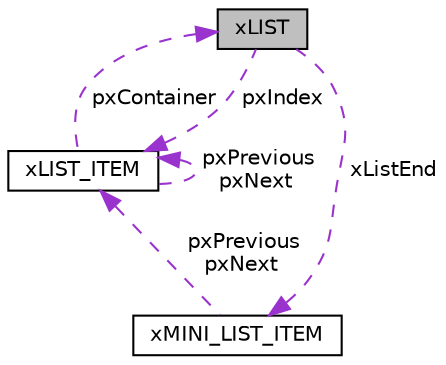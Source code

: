 digraph "xLIST"
{
  edge [fontname="Helvetica",fontsize="10",labelfontname="Helvetica",labelfontsize="10"];
  node [fontname="Helvetica",fontsize="10",shape=record];
  Node1 [label="xLIST",height=0.2,width=0.4,color="black", fillcolor="grey75", style="filled", fontcolor="black"];
  Node2 -> Node1 [dir="back",color="darkorchid3",fontsize="10",style="dashed",label=" xListEnd" ,fontname="Helvetica"];
  Node2 [label="xMINI_LIST_ITEM",height=0.2,width=0.4,color="black", fillcolor="white", style="filled",URL="$structx_m_i_n_i___l_i_s_t___i_t_e_m.html"];
  Node3 -> Node2 [dir="back",color="darkorchid3",fontsize="10",style="dashed",label=" pxPrevious\npxNext" ,fontname="Helvetica"];
  Node3 [label="xLIST_ITEM",height=0.2,width=0.4,color="black", fillcolor="white", style="filled",URL="$structx_l_i_s_t___i_t_e_m.html"];
  Node3 -> Node3 [dir="back",color="darkorchid3",fontsize="10",style="dashed",label=" pxPrevious\npxNext" ,fontname="Helvetica"];
  Node1 -> Node3 [dir="back",color="darkorchid3",fontsize="10",style="dashed",label=" pxContainer" ,fontname="Helvetica"];
  Node3 -> Node1 [dir="back",color="darkorchid3",fontsize="10",style="dashed",label=" pxIndex" ,fontname="Helvetica"];
}
